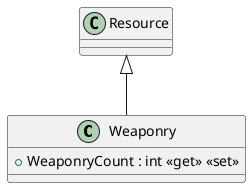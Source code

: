 @startuml
class Weaponry {
    + WeaponryCount : int <<get>> <<set>>
}
Resource <|-- Weaponry
@enduml
